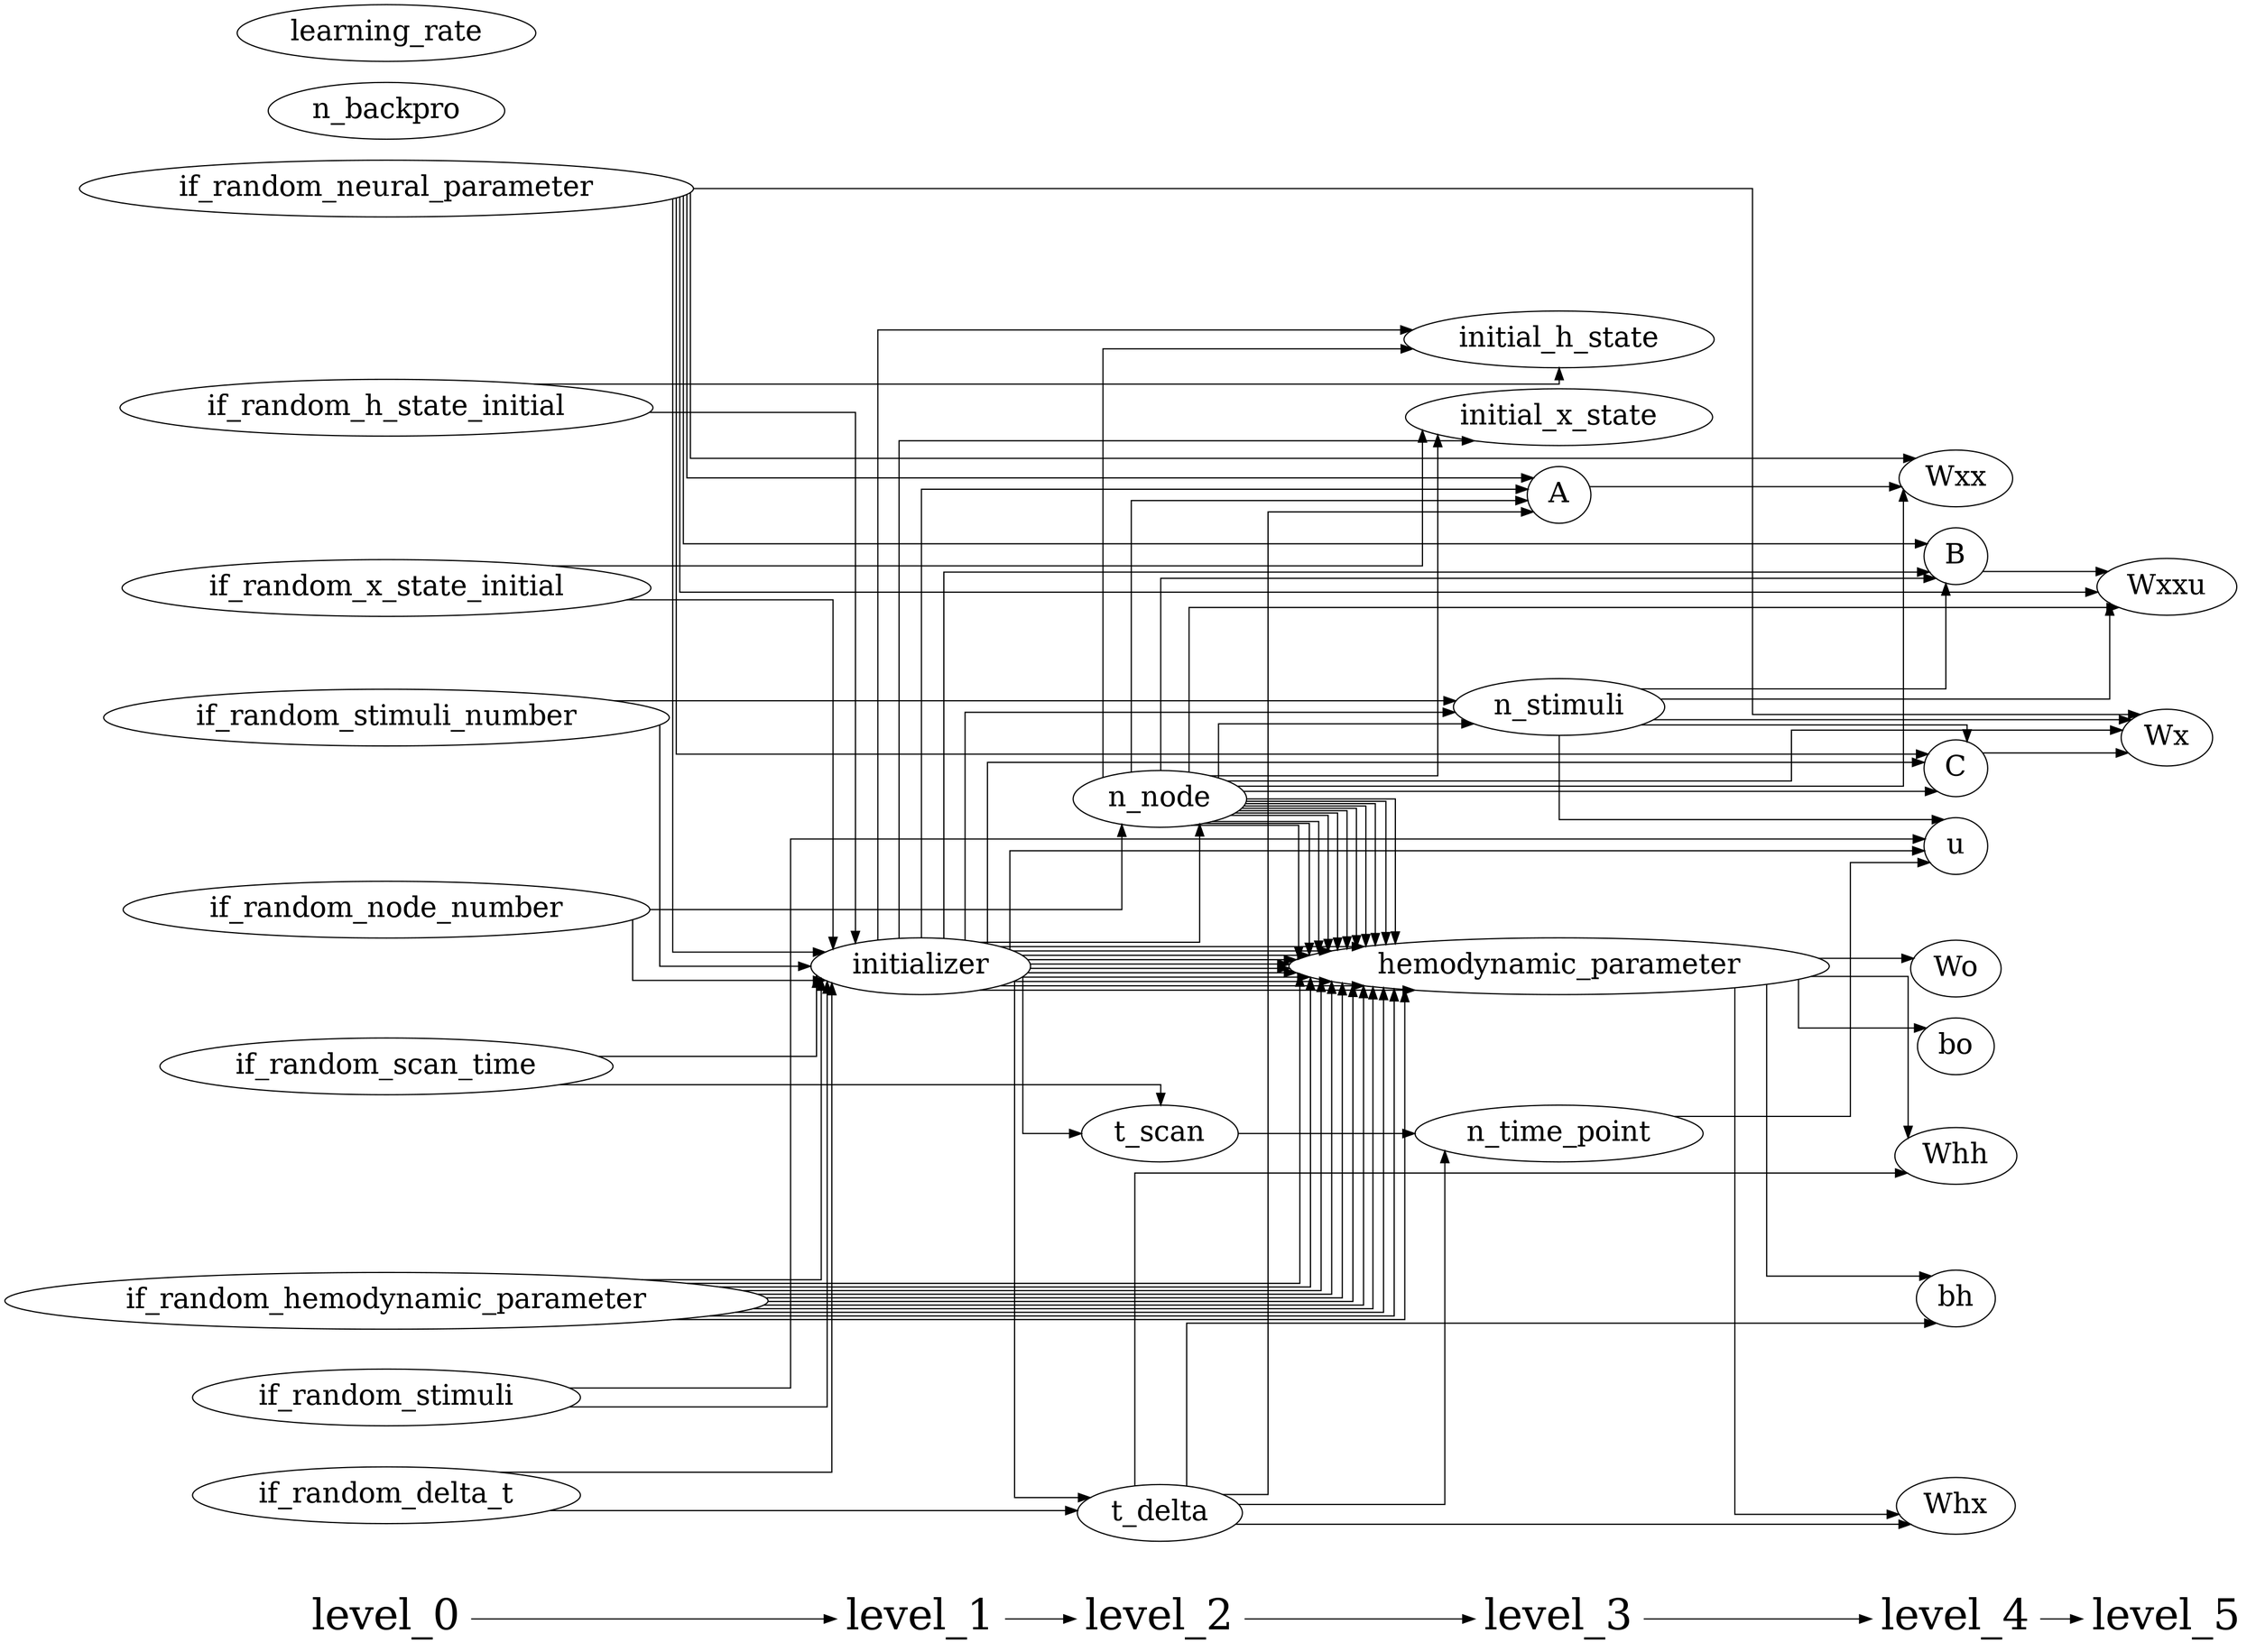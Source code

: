 digraph G {
          splines=ortho;
          rankdir = "LR";
          node[fontsize=24];
          {
          node [shape=plaintext fontsize=36];
          level_0 -> 
          level_1 -> 
          level_2 -> 
          level_3 -> 
          level_4 -> 
          level_5
          }
          {rank = same;
          initializer;
          }
          {rank = same;
          if_random_neural_parameter;
          if_random_hemodynamic_parameter;
          if_random_x_state_initial;
          if_random_h_state_initial;
          if_random_stimuli;
          if_random_node_number;
          if_random_stimuli_number;
          if_random_delta_t;
          if_random_scan_time;
          n_backpro;
          learning_rate;
          }
          {rank = same;
          n_node;
          t_delta;
          t_scan;
          }
          {rank = same;
          Wxxu;
          Wx;
          }
          {rank = same;
          u;
          B;
          C;
          Wxx;
          Whx;
          Whh;
          bh;
          Wo;
          bo;
          }
          {rank = same;
          n_time_point;
          n_stimuli;
          A;
          hemodynamic_parameter;
          initial_x_state;
          initial_h_state;
          }
          hemodynamic_parameter -> Whh;
          t_delta -> Whh;
          if_random_neural_parameter -> Wxx;
          n_node -> Wxx;
          A -> Wxx;
          n_node -> hemodynamic_parameter;
          if_random_hemodynamic_parameter -> hemodynamic_parameter;
          initializer -> hemodynamic_parameter;
          n_node -> hemodynamic_parameter;
          if_random_hemodynamic_parameter -> hemodynamic_parameter;
          initializer -> hemodynamic_parameter;
          if_random_neural_parameter -> initializer;
          if_random_hemodynamic_parameter -> initializer;
          if_random_x_state_initial -> initializer;
          if_random_h_state_initial -> initializer;
          if_random_stimuli -> initializer;
          if_random_node_number -> initializer;
          if_random_stimuli_number -> initializer;
          if_random_delta_t -> initializer;
          if_random_scan_time -> initializer;
          learning_rate;
          n_backpro;
          if_random_neural_parameter -> C;
          n_node -> C;
          n_stimuli -> C;
          initializer -> C;
          n_node -> initial_h_state;
          if_random_h_state_initial -> initial_h_state;
          initializer -> initial_h_state;
          if_random_delta_t -> t_delta;
          initializer -> t_delta;
          if_random_stimuli_number -> n_stimuli;
          n_node -> n_stimuli;
          initializer -> n_stimuli;
          if_random_stimuli -> u;
          n_stimuli -> u;
          n_time_point -> u;
          initializer -> u;
          if_random_neural_parameter -> Wx;
          n_node -> Wx;
          n_stimuli -> Wx;
          C -> Wx;
          if_random_stimuli_number;
          n_node -> hemodynamic_parameter;
          if_random_hemodynamic_parameter -> hemodynamic_parameter;
          initializer -> hemodynamic_parameter;
          n_node -> initial_x_state;
          if_random_x_state_initial -> initial_x_state;
          initializer -> initial_x_state;
          n_node -> hemodynamic_parameter;
          if_random_hemodynamic_parameter -> hemodynamic_parameter;
          initializer -> hemodynamic_parameter;
          if_random_neural_parameter -> Wxxu;
          n_node -> Wxxu;
          n_stimuli -> Wxxu;
          B -> Wxxu;
          hemodynamic_parameter -> Whx;
          t_delta -> Whx;
          if_random_hemodynamic_parameter;
          if_random_h_state_initial;
          n_node -> hemodynamic_parameter;
          if_random_hemodynamic_parameter -> hemodynamic_parameter;
          initializer -> hemodynamic_parameter;
          hemodynamic_parameter -> bh;
          t_delta -> bh;
          n_node -> hemodynamic_parameter;
          if_random_hemodynamic_parameter -> hemodynamic_parameter;
          initializer -> hemodynamic_parameter;
          if_random_node_number -> n_node;
          initializer -> n_node;
          n_node -> hemodynamic_parameter;
          if_random_hemodynamic_parameter -> hemodynamic_parameter;
          initializer -> hemodynamic_parameter;
          hemodynamic_parameter -> Wo;
          hemodynamic_parameter -> bo;
          n_node -> hemodynamic_parameter;
          if_random_hemodynamic_parameter -> hemodynamic_parameter;
          initializer -> hemodynamic_parameter;
          if_random_scan_time;
          n_node -> hemodynamic_parameter;
          if_random_hemodynamic_parameter -> hemodynamic_parameter;
          initializer -> hemodynamic_parameter;
          n_node -> hemodynamic_parameter;
          if_random_hemodynamic_parameter -> hemodynamic_parameter;
          initializer -> hemodynamic_parameter;
          if_random_delta_t;
          if_random_node_number;
          n_node -> hemodynamic_parameter;
          if_random_hemodynamic_parameter -> hemodynamic_parameter;
          initializer -> hemodynamic_parameter;
          if_random_scan_time -> t_scan;
          initializer -> t_scan;
          t_delta -> A;
          if_random_neural_parameter -> A;
          n_node -> A;
          initializer -> A;
          if_random_neural_parameter;
          if_random_neural_parameter -> B;
          n_node -> B;
          n_stimuli -> B;
          initializer -> B;
          t_scan -> n_time_point;
          t_delta -> n_time_point;
          if_random_x_state_initial;
          if_random_stimuli;
}